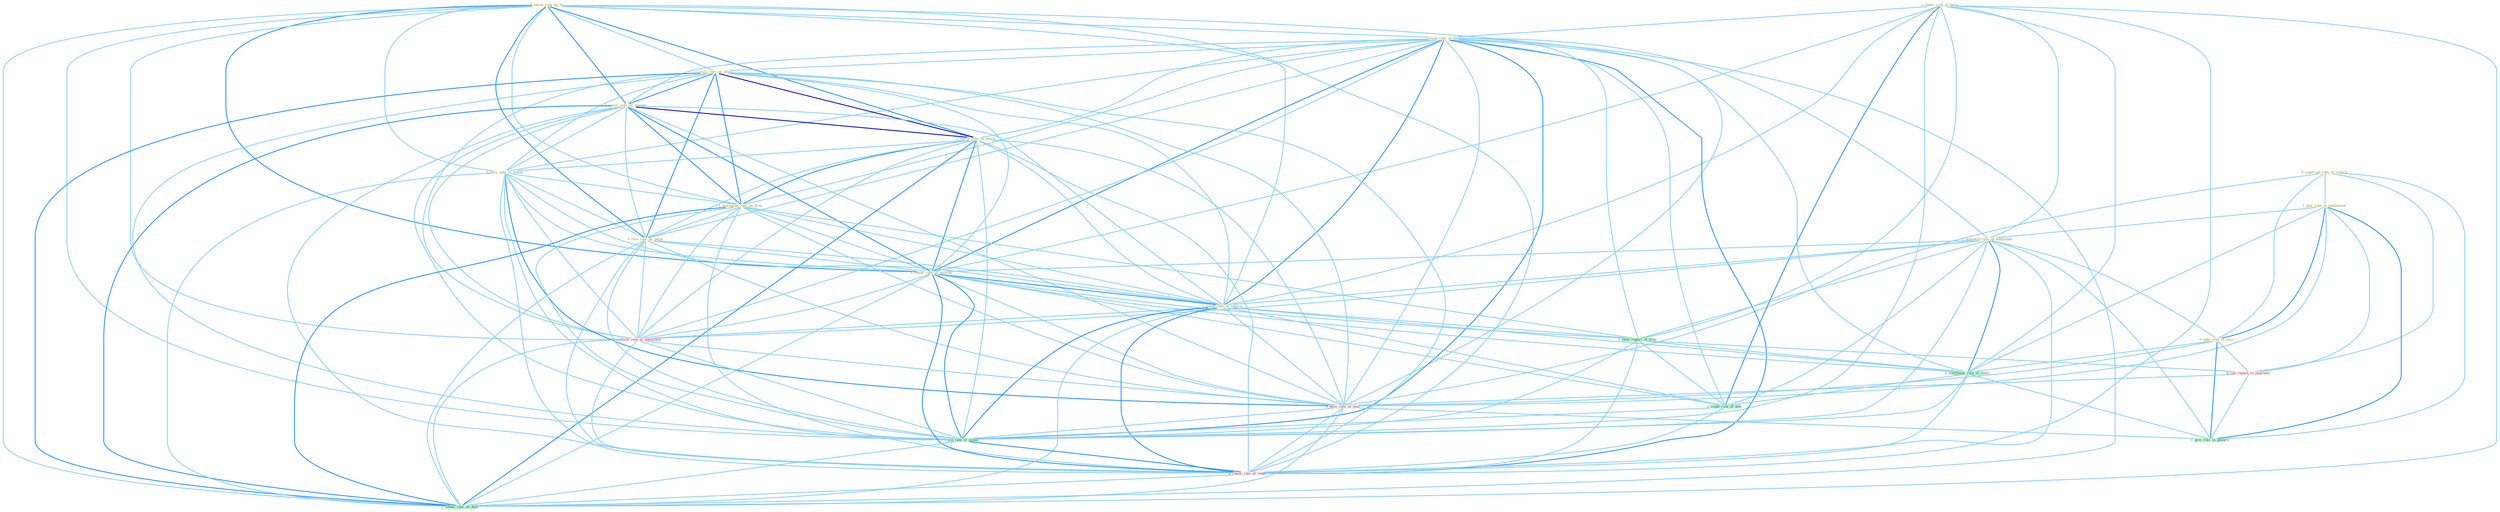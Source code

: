 Graph G{ 
    node
    [shape=polygon,style=filled,width=.5,height=.06,color="#BDFCC9",fixedsize=true,fontsize=4,
    fontcolor="#2f4f4f"];
    {node
    [color="#ffffe0", fontcolor="#8b7d6b"] "0_lower_rate_by_% " "0_superced_rule_in_regard " "1_plai_role_in_settlement " "1_reduc_risk_of_have " "1_slash_rate_of_taxat " "1_diminish_role_of_entitynam " "1_rais_rate_on_stock " "1_lower_rate_on_number " "1_lower_rate_on_stock " "0_have_rate_to_extent " "1_downgrad_rate_on_firm " "0_rais_rate_by_point " "0_take_role_in_issu " "1_lower_rate_of_million " "1_found_rate_of_improv "}
{node [color="#fff0f5", fontcolor="#b22222"] "0_ran_report_in_yearnum " "0_confirm_rate_at_entitynam " "0_have_rate_in_year " "0_choos_rate_of_rebat "}
edge [color="#B0E2FF"];

	"0_lower_rate_by_% " -- "1_slash_rate_of_taxat " [w="1", color="#87cefa" ];
	"0_lower_rate_by_% " -- "1_rais_rate_on_stock " [w="1", color="#87cefa" ];
	"0_lower_rate_by_% " -- "1_lower_rate_on_number " [w="2", color="#1e90ff" , len=0.8];
	"0_lower_rate_by_% " -- "1_lower_rate_on_stock " [w="2", color="#1e90ff" , len=0.8];
	"0_lower_rate_by_% " -- "0_have_rate_to_extent " [w="1", color="#87cefa" ];
	"0_lower_rate_by_% " -- "1_downgrad_rate_on_firm " [w="1", color="#87cefa" ];
	"0_lower_rate_by_% " -- "0_rais_rate_by_point " [w="2", color="#1e90ff" , len=0.8];
	"0_lower_rate_by_% " -- "1_lower_rate_of_million " [w="2", color="#1e90ff" , len=0.8];
	"0_lower_rate_by_% " -- "1_found_rate_of_improv " [w="1", color="#87cefa" ];
	"0_lower_rate_by_% " -- "0_confirm_rate_at_entitynam " [w="1", color="#87cefa" ];
	"0_lower_rate_by_% " -- "0_have_rate_in_year " [w="1", color="#87cefa" ];
	"0_lower_rate_by_% " -- "1_wa_rate_of_month " [w="1", color="#87cefa" ];
	"0_lower_rate_by_% " -- "0_choos_rate_of_rebat " [w="1", color="#87cefa" ];
	"0_lower_rate_by_% " -- "1_reduc_rate_on_debt " [w="1", color="#87cefa" ];
	"0_superced_rule_in_regard " -- "1_plai_role_in_settlement " [w="1", color="#87cefa" ];
	"0_superced_rule_in_regard " -- "0_take_role_in_issu " [w="1", color="#87cefa" ];
	"0_superced_rule_in_regard " -- "0_ran_report_in_yearnum " [w="1", color="#87cefa" ];
	"0_superced_rule_in_regard " -- "0_have_rate_in_year " [w="1", color="#87cefa" ];
	"0_superced_rule_in_regard " -- "1_give_role_in_govern " [w="1", color="#87cefa" ];
	"1_plai_role_in_settlement " -- "1_diminish_role_of_entitynam " [w="1", color="#87cefa" ];
	"1_plai_role_in_settlement " -- "0_take_role_in_issu " [w="2", color="#1e90ff" , len=0.8];
	"1_plai_role_in_settlement " -- "1_entitynam_role_of_court " [w="1", color="#87cefa" ];
	"1_plai_role_in_settlement " -- "0_ran_report_in_yearnum " [w="1", color="#87cefa" ];
	"1_plai_role_in_settlement " -- "0_have_rate_in_year " [w="1", color="#87cefa" ];
	"1_plai_role_in_settlement " -- "1_give_role_in_govern " [w="2", color="#1e90ff" , len=0.8];
	"1_reduc_risk_of_have " -- "1_slash_rate_of_taxat " [w="1", color="#87cefa" ];
	"1_reduc_risk_of_have " -- "1_diminish_role_of_entitynam " [w="1", color="#87cefa" ];
	"1_reduc_risk_of_have " -- "1_lower_rate_of_million " [w="1", color="#87cefa" ];
	"1_reduc_risk_of_have " -- "1_found_rate_of_improv " [w="1", color="#87cefa" ];
	"1_reduc_risk_of_have " -- "1_been_report_of_firm " [w="1", color="#87cefa" ];
	"1_reduc_risk_of_have " -- "1_entitynam_role_of_court " [w="1", color="#87cefa" ];
	"1_reduc_risk_of_have " -- "1_count_risk_of_new " [w="2", color="#1e90ff" , len=0.8];
	"1_reduc_risk_of_have " -- "1_wa_rate_of_month " [w="1", color="#87cefa" ];
	"1_reduc_risk_of_have " -- "0_choos_rate_of_rebat " [w="1", color="#87cefa" ];
	"1_reduc_risk_of_have " -- "1_reduc_rate_on_debt " [w="1", color="#87cefa" ];
	"1_slash_rate_of_taxat " -- "1_diminish_role_of_entitynam " [w="1", color="#87cefa" ];
	"1_slash_rate_of_taxat " -- "1_rais_rate_on_stock " [w="1", color="#87cefa" ];
	"1_slash_rate_of_taxat " -- "1_lower_rate_on_number " [w="1", color="#87cefa" ];
	"1_slash_rate_of_taxat " -- "1_lower_rate_on_stock " [w="1", color="#87cefa" ];
	"1_slash_rate_of_taxat " -- "0_have_rate_to_extent " [w="1", color="#87cefa" ];
	"1_slash_rate_of_taxat " -- "1_downgrad_rate_on_firm " [w="1", color="#87cefa" ];
	"1_slash_rate_of_taxat " -- "0_rais_rate_by_point " [w="1", color="#87cefa" ];
	"1_slash_rate_of_taxat " -- "1_lower_rate_of_million " [w="2", color="#1e90ff" , len=0.8];
	"1_slash_rate_of_taxat " -- "1_found_rate_of_improv " [w="2", color="#1e90ff" , len=0.8];
	"1_slash_rate_of_taxat " -- "1_been_report_of_firm " [w="1", color="#87cefa" ];
	"1_slash_rate_of_taxat " -- "1_entitynam_role_of_court " [w="1", color="#87cefa" ];
	"1_slash_rate_of_taxat " -- "1_count_risk_of_new " [w="1", color="#87cefa" ];
	"1_slash_rate_of_taxat " -- "0_confirm_rate_at_entitynam " [w="1", color="#87cefa" ];
	"1_slash_rate_of_taxat " -- "0_have_rate_in_year " [w="1", color="#87cefa" ];
	"1_slash_rate_of_taxat " -- "1_wa_rate_of_month " [w="2", color="#1e90ff" , len=0.8];
	"1_slash_rate_of_taxat " -- "0_choos_rate_of_rebat " [w="2", color="#1e90ff" , len=0.8];
	"1_slash_rate_of_taxat " -- "1_reduc_rate_on_debt " [w="1", color="#87cefa" ];
	"1_diminish_role_of_entitynam " -- "0_take_role_in_issu " [w="1", color="#87cefa" ];
	"1_diminish_role_of_entitynam " -- "1_lower_rate_of_million " [w="1", color="#87cefa" ];
	"1_diminish_role_of_entitynam " -- "1_found_rate_of_improv " [w="1", color="#87cefa" ];
	"1_diminish_role_of_entitynam " -- "1_been_report_of_firm " [w="1", color="#87cefa" ];
	"1_diminish_role_of_entitynam " -- "1_entitynam_role_of_court " [w="2", color="#1e90ff" , len=0.8];
	"1_diminish_role_of_entitynam " -- "1_count_risk_of_new " [w="1", color="#87cefa" ];
	"1_diminish_role_of_entitynam " -- "0_confirm_rate_at_entitynam " [w="1", color="#87cefa" ];
	"1_diminish_role_of_entitynam " -- "1_wa_rate_of_month " [w="1", color="#87cefa" ];
	"1_diminish_role_of_entitynam " -- "0_choos_rate_of_rebat " [w="1", color="#87cefa" ];
	"1_diminish_role_of_entitynam " -- "1_give_role_in_govern " [w="1", color="#87cefa" ];
	"1_rais_rate_on_stock " -- "1_lower_rate_on_number " [w="2", color="#1e90ff" , len=0.8];
	"1_rais_rate_on_stock " -- "1_lower_rate_on_stock " [w="3", color="#0000cd" , len=0.6];
	"1_rais_rate_on_stock " -- "0_have_rate_to_extent " [w="1", color="#87cefa" ];
	"1_rais_rate_on_stock " -- "1_downgrad_rate_on_firm " [w="2", color="#1e90ff" , len=0.8];
	"1_rais_rate_on_stock " -- "0_rais_rate_by_point " [w="2", color="#1e90ff" , len=0.8];
	"1_rais_rate_on_stock " -- "1_lower_rate_of_million " [w="1", color="#87cefa" ];
	"1_rais_rate_on_stock " -- "1_found_rate_of_improv " [w="1", color="#87cefa" ];
	"1_rais_rate_on_stock " -- "0_confirm_rate_at_entitynam " [w="1", color="#87cefa" ];
	"1_rais_rate_on_stock " -- "0_have_rate_in_year " [w="1", color="#87cefa" ];
	"1_rais_rate_on_stock " -- "1_wa_rate_of_month " [w="1", color="#87cefa" ];
	"1_rais_rate_on_stock " -- "0_choos_rate_of_rebat " [w="1", color="#87cefa" ];
	"1_rais_rate_on_stock " -- "1_reduc_rate_on_debt " [w="2", color="#1e90ff" , len=0.8];
	"1_lower_rate_on_number " -- "1_lower_rate_on_stock " [w="3", color="#0000cd" , len=0.6];
	"1_lower_rate_on_number " -- "0_have_rate_to_extent " [w="1", color="#87cefa" ];
	"1_lower_rate_on_number " -- "1_downgrad_rate_on_firm " [w="2", color="#1e90ff" , len=0.8];
	"1_lower_rate_on_number " -- "0_rais_rate_by_point " [w="1", color="#87cefa" ];
	"1_lower_rate_on_number " -- "1_lower_rate_of_million " [w="2", color="#1e90ff" , len=0.8];
	"1_lower_rate_on_number " -- "1_found_rate_of_improv " [w="1", color="#87cefa" ];
	"1_lower_rate_on_number " -- "0_confirm_rate_at_entitynam " [w="1", color="#87cefa" ];
	"1_lower_rate_on_number " -- "0_have_rate_in_year " [w="1", color="#87cefa" ];
	"1_lower_rate_on_number " -- "1_wa_rate_of_month " [w="1", color="#87cefa" ];
	"1_lower_rate_on_number " -- "0_choos_rate_of_rebat " [w="1", color="#87cefa" ];
	"1_lower_rate_on_number " -- "1_reduc_rate_on_debt " [w="2", color="#1e90ff" , len=0.8];
	"1_lower_rate_on_stock " -- "0_have_rate_to_extent " [w="1", color="#87cefa" ];
	"1_lower_rate_on_stock " -- "1_downgrad_rate_on_firm " [w="2", color="#1e90ff" , len=0.8];
	"1_lower_rate_on_stock " -- "0_rais_rate_by_point " [w="1", color="#87cefa" ];
	"1_lower_rate_on_stock " -- "1_lower_rate_of_million " [w="2", color="#1e90ff" , len=0.8];
	"1_lower_rate_on_stock " -- "1_found_rate_of_improv " [w="1", color="#87cefa" ];
	"1_lower_rate_on_stock " -- "0_confirm_rate_at_entitynam " [w="1", color="#87cefa" ];
	"1_lower_rate_on_stock " -- "0_have_rate_in_year " [w="1", color="#87cefa" ];
	"1_lower_rate_on_stock " -- "1_wa_rate_of_month " [w="1", color="#87cefa" ];
	"1_lower_rate_on_stock " -- "0_choos_rate_of_rebat " [w="1", color="#87cefa" ];
	"1_lower_rate_on_stock " -- "1_reduc_rate_on_debt " [w="2", color="#1e90ff" , len=0.8];
	"0_have_rate_to_extent " -- "1_downgrad_rate_on_firm " [w="1", color="#87cefa" ];
	"0_have_rate_to_extent " -- "0_rais_rate_by_point " [w="1", color="#87cefa" ];
	"0_have_rate_to_extent " -- "1_lower_rate_of_million " [w="1", color="#87cefa" ];
	"0_have_rate_to_extent " -- "1_found_rate_of_improv " [w="1", color="#87cefa" ];
	"0_have_rate_to_extent " -- "0_confirm_rate_at_entitynam " [w="1", color="#87cefa" ];
	"0_have_rate_to_extent " -- "0_have_rate_in_year " [w="2", color="#1e90ff" , len=0.8];
	"0_have_rate_to_extent " -- "1_wa_rate_of_month " [w="1", color="#87cefa" ];
	"0_have_rate_to_extent " -- "0_choos_rate_of_rebat " [w="1", color="#87cefa" ];
	"0_have_rate_to_extent " -- "1_reduc_rate_on_debt " [w="1", color="#87cefa" ];
	"1_downgrad_rate_on_firm " -- "0_rais_rate_by_point " [w="1", color="#87cefa" ];
	"1_downgrad_rate_on_firm " -- "1_lower_rate_of_million " [w="1", color="#87cefa" ];
	"1_downgrad_rate_on_firm " -- "1_found_rate_of_improv " [w="1", color="#87cefa" ];
	"1_downgrad_rate_on_firm " -- "1_been_report_of_firm " [w="1", color="#87cefa" ];
	"1_downgrad_rate_on_firm " -- "0_confirm_rate_at_entitynam " [w="1", color="#87cefa" ];
	"1_downgrad_rate_on_firm " -- "0_have_rate_in_year " [w="1", color="#87cefa" ];
	"1_downgrad_rate_on_firm " -- "1_wa_rate_of_month " [w="1", color="#87cefa" ];
	"1_downgrad_rate_on_firm " -- "0_choos_rate_of_rebat " [w="1", color="#87cefa" ];
	"1_downgrad_rate_on_firm " -- "1_reduc_rate_on_debt " [w="2", color="#1e90ff" , len=0.8];
	"0_rais_rate_by_point " -- "1_lower_rate_of_million " [w="1", color="#87cefa" ];
	"0_rais_rate_by_point " -- "1_found_rate_of_improv " [w="1", color="#87cefa" ];
	"0_rais_rate_by_point " -- "0_confirm_rate_at_entitynam " [w="1", color="#87cefa" ];
	"0_rais_rate_by_point " -- "0_have_rate_in_year " [w="1", color="#87cefa" ];
	"0_rais_rate_by_point " -- "1_wa_rate_of_month " [w="1", color="#87cefa" ];
	"0_rais_rate_by_point " -- "0_choos_rate_of_rebat " [w="1", color="#87cefa" ];
	"0_rais_rate_by_point " -- "1_reduc_rate_on_debt " [w="1", color="#87cefa" ];
	"0_take_role_in_issu " -- "1_entitynam_role_of_court " [w="1", color="#87cefa" ];
	"0_take_role_in_issu " -- "0_ran_report_in_yearnum " [w="1", color="#87cefa" ];
	"0_take_role_in_issu " -- "0_have_rate_in_year " [w="1", color="#87cefa" ];
	"0_take_role_in_issu " -- "1_give_role_in_govern " [w="2", color="#1e90ff" , len=0.8];
	"1_lower_rate_of_million " -- "1_found_rate_of_improv " [w="2", color="#1e90ff" , len=0.8];
	"1_lower_rate_of_million " -- "1_been_report_of_firm " [w="1", color="#87cefa" ];
	"1_lower_rate_of_million " -- "1_entitynam_role_of_court " [w="1", color="#87cefa" ];
	"1_lower_rate_of_million " -- "1_count_risk_of_new " [w="1", color="#87cefa" ];
	"1_lower_rate_of_million " -- "0_confirm_rate_at_entitynam " [w="1", color="#87cefa" ];
	"1_lower_rate_of_million " -- "0_have_rate_in_year " [w="1", color="#87cefa" ];
	"1_lower_rate_of_million " -- "1_wa_rate_of_month " [w="2", color="#1e90ff" , len=0.8];
	"1_lower_rate_of_million " -- "0_choos_rate_of_rebat " [w="2", color="#1e90ff" , len=0.8];
	"1_lower_rate_of_million " -- "1_reduc_rate_on_debt " [w="1", color="#87cefa" ];
	"1_found_rate_of_improv " -- "1_been_report_of_firm " [w="1", color="#87cefa" ];
	"1_found_rate_of_improv " -- "1_entitynam_role_of_court " [w="1", color="#87cefa" ];
	"1_found_rate_of_improv " -- "1_count_risk_of_new " [w="1", color="#87cefa" ];
	"1_found_rate_of_improv " -- "0_confirm_rate_at_entitynam " [w="1", color="#87cefa" ];
	"1_found_rate_of_improv " -- "0_have_rate_in_year " [w="1", color="#87cefa" ];
	"1_found_rate_of_improv " -- "1_wa_rate_of_month " [w="2", color="#1e90ff" , len=0.8];
	"1_found_rate_of_improv " -- "0_choos_rate_of_rebat " [w="2", color="#1e90ff" , len=0.8];
	"1_found_rate_of_improv " -- "1_reduc_rate_on_debt " [w="1", color="#87cefa" ];
	"1_been_report_of_firm " -- "1_entitynam_role_of_court " [w="1", color="#87cefa" ];
	"1_been_report_of_firm " -- "0_ran_report_in_yearnum " [w="1", color="#87cefa" ];
	"1_been_report_of_firm " -- "1_count_risk_of_new " [w="1", color="#87cefa" ];
	"1_been_report_of_firm " -- "1_wa_rate_of_month " [w="1", color="#87cefa" ];
	"1_been_report_of_firm " -- "0_choos_rate_of_rebat " [w="1", color="#87cefa" ];
	"1_entitynam_role_of_court " -- "1_count_risk_of_new " [w="1", color="#87cefa" ];
	"1_entitynam_role_of_court " -- "1_wa_rate_of_month " [w="1", color="#87cefa" ];
	"1_entitynam_role_of_court " -- "0_choos_rate_of_rebat " [w="1", color="#87cefa" ];
	"1_entitynam_role_of_court " -- "1_give_role_in_govern " [w="1", color="#87cefa" ];
	"0_ran_report_in_yearnum " -- "0_have_rate_in_year " [w="1", color="#87cefa" ];
	"0_ran_report_in_yearnum " -- "1_give_role_in_govern " [w="1", color="#87cefa" ];
	"1_count_risk_of_new " -- "1_wa_rate_of_month " [w="1", color="#87cefa" ];
	"1_count_risk_of_new " -- "0_choos_rate_of_rebat " [w="1", color="#87cefa" ];
	"0_confirm_rate_at_entitynam " -- "0_have_rate_in_year " [w="1", color="#87cefa" ];
	"0_confirm_rate_at_entitynam " -- "1_wa_rate_of_month " [w="1", color="#87cefa" ];
	"0_confirm_rate_at_entitynam " -- "0_choos_rate_of_rebat " [w="1", color="#87cefa" ];
	"0_confirm_rate_at_entitynam " -- "1_reduc_rate_on_debt " [w="1", color="#87cefa" ];
	"0_have_rate_in_year " -- "1_wa_rate_of_month " [w="1", color="#87cefa" ];
	"0_have_rate_in_year " -- "0_choos_rate_of_rebat " [w="1", color="#87cefa" ];
	"0_have_rate_in_year " -- "1_reduc_rate_on_debt " [w="1", color="#87cefa" ];
	"0_have_rate_in_year " -- "1_give_role_in_govern " [w="1", color="#87cefa" ];
	"1_wa_rate_of_month " -- "0_choos_rate_of_rebat " [w="2", color="#1e90ff" , len=0.8];
	"1_wa_rate_of_month " -- "1_reduc_rate_on_debt " [w="1", color="#87cefa" ];
	"0_choos_rate_of_rebat " -- "1_reduc_rate_on_debt " [w="1", color="#87cefa" ];
}